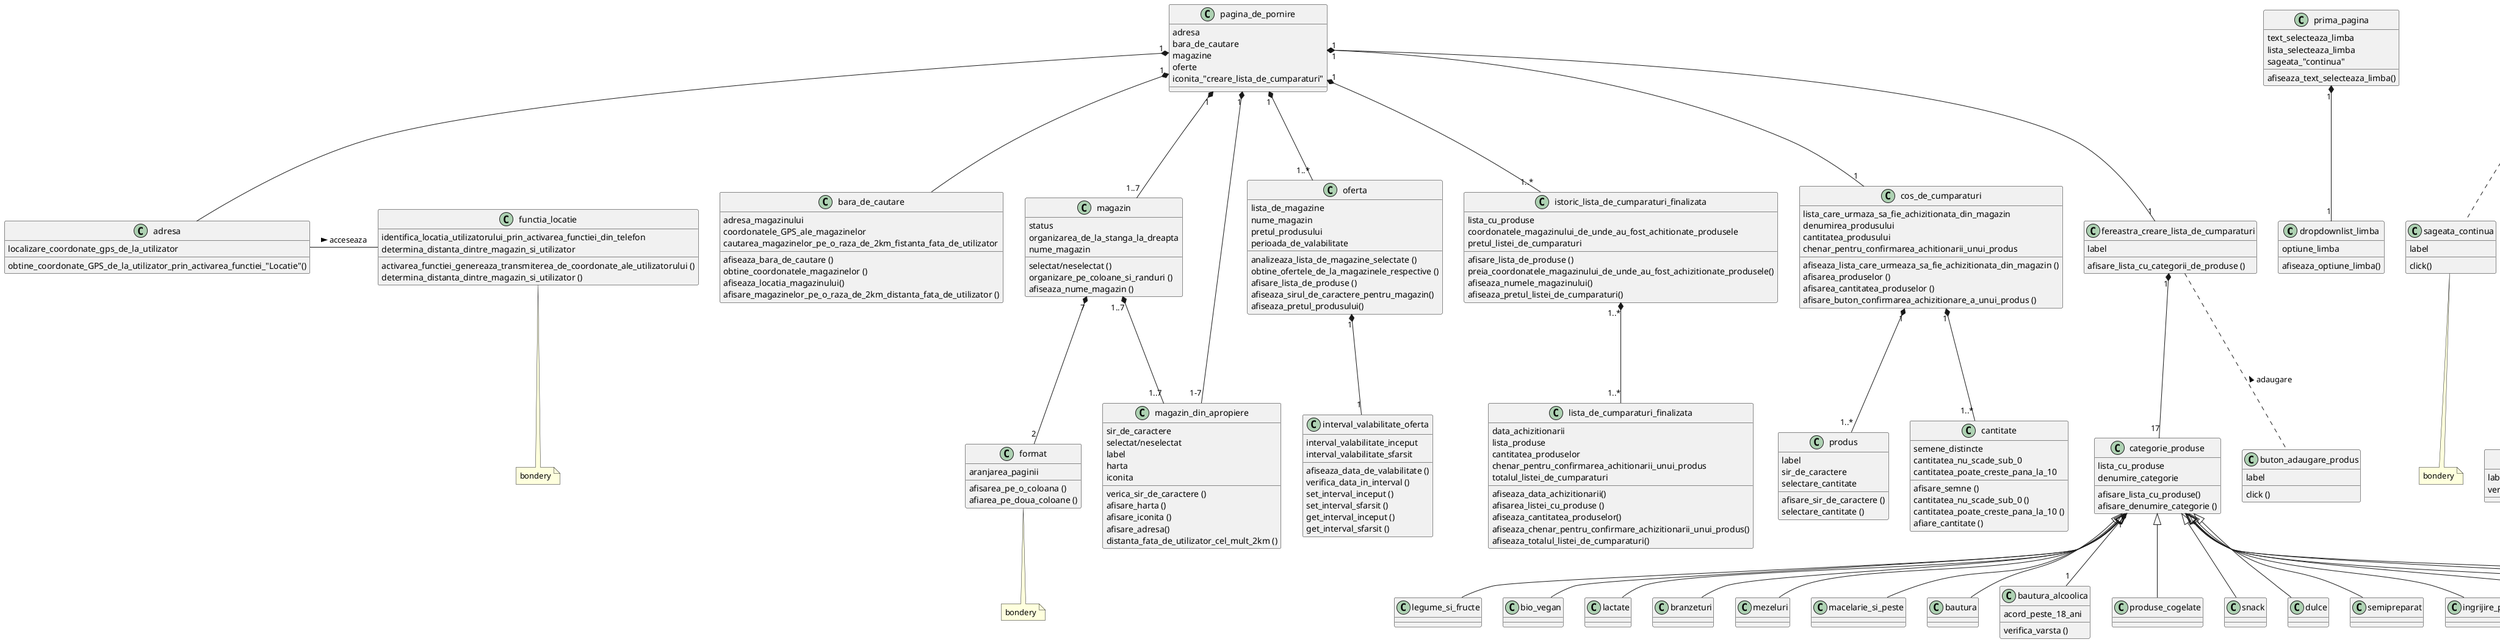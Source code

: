 @startuml

class dropdownlist_limba {
optiune_limba
afiseaza_optiune_limba()
}

class sageata_continua {
label
click()
}

note bottom : bondery

class prima_pagina {
text_selecteaza_limba
lista_selecteaza_limba
sageata_"continua"
afiseaza_text_selecteaza_limba()
}

prima_pagina "1" *-- "1" dropdownlist_limba
pagina_de_logare .. sageata_continua :< afiseaza

 class pagina_de_logare {
text_Bun_venit(...)
creare_cont
am_deja_cont
afisare_text_Bun_venit(...)
}

pagina_de_logare "1" *-- "1" text_am_deja_cont
pagina_de_logare "1" *-- "1" text_creare_cont

 class text_creare_cont {
buton_google
buton_facebook
chenar_nume
chenar_nume_utilizator
chenar_judet
chenar_localitate
chenar_e-mail
chenar_parola
chenar_confirmare parola
trei_butoane
afiseaza_buton_google()
afiseaza_buton_facebook()
afiseaza_chenar_confirmare_parola()
afiseaza_cele_trei_butone_de_bifat()
verifica_daca_toate_chenarele_sunt_completate ()
datele_introduse_sunt_aprobate_generand_conectarea ()

}
class nume_de_utilizator {
label
nume_de_utilizator_unic
afiseaza_nume_de_utilizator ()
verifica_nume_de_utilizator_daca_exsita_in_baza_de_date()
sugereaza_nume_de_utilizator_care_nu_a_mai_fost_folosit()

}

 text_creare_cont "1" *-- "1" nume_de_utilizator

class judet {
label
afiseaza_text_selecteza_judet()
afiseaza_dropdownlist_in_ordine_alfabetica_judet()
}

class localitate {
label
afiseaza_text_selecteaza_localitate()
afiseaza_dropdownlist_in_ordine_alfabetica_localitate()
}

class E_mail {
label
verifica_sir_de_caractere_[utilizator]@[domeniu]
}

class parola {
label
parola
litera mica
majuscula
simbol
cifra
minim_8_caractere
verica_sir_de_caractere()
verifica_minim_8_caractere()
}

text_creare_cont "1" *-- "1" judet
text_creare_cont "1" *-- "1" localitate
text_creare_cont "1" *-- "1" parola
text_creare_cont "1" *-- "1" E_mail

 class text_am_deja_cont{
label_e-mail
label_parola
verifica_adresa_de_e-mail()
verifica_parola()
verifica_cont_existent()

}

text_am_deja_cont "1" *-- "1" E_mail

class locatie {
chenar_cu_trei_optiuni
afiseaza_un_chenar_cu_cele_trei_optiuni()
}

  note bottom: bondery

class pagina_de_pornire {
adresa
bara_de_cautare
magazine
oferte
iconita_"creare_lista_de_cumparaturi"

}

class adresa{
localizare_coordonate_gps_de_la_utilizator
obtine_coordonate_GPS_de_la_utilizator_prin_activarea_functiei_"Locatie"()
}

class functia_locatie {
identifica_locatia_utilizatorului_prin_activarea_functiei_din_telefon
activarea_functiei_genereaza_transmiterea_de_coordonate_ale_utilizatorului ()
determina_distanta_dintre_magazin_si_utilizator
determina_distanta_dintre_magazin_si_utilizator ()

}

    note bottom: bondery

adresa - functia_locatie :> acceseaza

class bara_de_cautare {
adresa_magazinului
coordonatele_GPS_ale_magazinelor
afiseaza_bara_de_cautare ()
obtine_coordonatele_magazinelor ()
afiseaza_locatia_magazinului()
cautarea_magazinelor_pe_o_raza_de_2km_fistanta_fata_de_utilizator
afisare_magazinelor_pe_o_raza_de_2km_distanta_fata_de_utilizator ()

}

class magazin {
status
selectat/neselectat ()
organizarea_de_la_stanga_la_dreapta
organizare_pe_coloane_si_randuri ()
nume_magazin
afiseaza_nume_magazin ()
}

pagina_de_pornire "1" *-- "1..7" magazin

class oferta {
analizeaza_lista_de_magazine_selectate ()
obtine_ofertele_de_la_magazinele_respective ()
lista_de_magazine
afisare_lista_de_produse ()
nume_magazin
afiseaza_sirul_de_caractere_pentru_magazin()
pretul_produsului
afiseaza_pretul_produsului()
perioada_de_valabilitate
}

 oferta "1" *-- "1" interval_valabilitate_oferta

class interval_valabilitate_oferta {
interval_valabilitate_inceput
interval_valabilitate_sfarsit
afiseaza_data_de_valabilitate ()
verifica_data_in_interval ()
set_interval_inceput ()
set_interval_sfarsit ()
get_interval_inceput ()
get_interval_sfarsit ()
}

class magazin_din_apropiere {
sir_de_caractere
verica_sir_de_caractere ()
selectat/neselectat
label
harta
afisare_harta ()
iconita
afisare_iconita ()
afisare_adresa()
distanta_fata_de_utilizator_cel_mult_2km ()
}

magazin "1..7" *-- "1..7" magazin_din_apropiere

class format {
aranjarea_paginii
afisarea_pe_o_coloana ()
afiarea_pe_doua_coloane ()
}

note bottom: bondery

magazin "7" *-- "2" format

class istoric_lista_de_cumparaturi_finalizata {
lista_cu_produse
afisare_lista_de_produse ()
coordonatele_magazinului_de_unde_au_fost_achitionate_produsele
preia_coordonatele_magazinului_de_unde_au_fost_achizitionate_produsele()
afiseaza_numele_magazinului()
pretul_listei_de_cumparaturi
afiseaza_pretul_listei_de_cumparaturi()

}

class lista_de_cumparaturi_finalizata {
data_achizitionarii
afiseaza_data_achizitionarii()
lista_produse
afisarea_listei_cu_produse ()
cantitatea_produselor
afiseaza_cantitatea_produselor()
chenar_pentru_confirmarea_achitionarii_unui_produs
afiseaza_chenar_pentru_confirmare_achizitionarii_unui_produs()
totalul_listei_de_cumparaturi
afiseaza_totalul_listei_de_cumparaturi()

}

istoric_lista_de_cumparaturi_finalizata "1..*" *-- "1..*" lista_de_cumparaturi_finalizata

class cos_de_cumparaturi {
lista_care_urmaza_sa_fie_achizitionata_din_magazin
afiseaza_lista_care_urmeaza_sa_fie_achizitionata_din_magazin ()
denumirea_produsului
afisarea_produselor ()
cantitatea_produsului
afisarea_cantitatea_produselor ()
chenar_pentru_confirmarea_achitionarii_unui_produs
afisare_buton_confirmarea_achizitionare_a_unui_produs ()
}

class categorie_produse {
lista_cu_produse
afisare_lista_cu_produse()
denumire_categorie
afisare_denumire_categorie ()
}

pagina_de_pornire "1" *-- adresa
pagina_de_pornire "1" *-- bara_de_cautare
pagina_de_pornire "1" *-- "1-7" magazin_din_apropiere
pagina_de_pornire "1" *-- "1..*" oferta
pagina_de_pornire "1" *-- "1..*"istoric_lista_de_cumparaturi_finalizata
pagina_de_pornire "1" *--  "1" cos_de_cumparaturi
pagina_de_pornire "1" *-- "1" fereastra_creare_lista_de_cumparaturi
fereastra_creare_lista_de_cumparaturi "1" *--  "17" categorie_produse


class fereastra_creare_lista_de_cumparaturi {
label
afisare_lista_cu_categorii_de_produse ()
}


class patiserie {
}

categorie_produse  <|-- patiserie

class legume_si_fructe {
}

categorie_produse <|--  legume_si_fructe

class bio_vegan {
}

categorie_produse <|-- bio_vegan

class lactate {
}

categorie_produse <|-- lactate

class branzeturi {
}

categorie_produse <|--  branzeturi

class mezeluri {
}

categorie_produse <|--  mezeluri

class macelarie_si_peste {
}

categorie_produse <|--  macelarie_si_peste

class bautura {
}

categorie_produse <|--  bautura

class bautura_alcoolica {
acord_peste_18_ani
verifica_varsta ()
}

categorie_produse "1" *-- "1" bautura_alcoolica

class produse_cogelate {
}

categorie_produse <|--  produse_cogelate

class snack {
}

categorie_produse <|-- snack

class dulce {
}

categorie_produse <|-- dulce

class semipreparat {
}

categorie_produse <|-- semipreparat

class ingrijire_personala {
}

categorie_produse  <|-- ingrijire_personala

class produs_nonalimentare {
}

categorie_produse  <|-- produs_nonalimentare

class produs_pentru_animal {
}

categorie_produse <|-- produs_pentru_animal

class produs_pentru_bebe {
}

categorie_produse <|--  produs_pentru_bebe


class produs {
 label
 sir_de_caractere
 afisare_sir_de_caractere ()
 selectare_cantitate
 selectare_cantitate ()



 }

cos_de_cumparaturi "1" *-- "1..*" produs

class cantitate {
semene_distincte
afisare_semne ()
cantitatea_nu_scade_sub_0
cantitatea_nu_scade_sub_0 ()
cantitatea_poate_creste_pana_la_10
cantitatea_poate_creste_pana_la_10 ()
afiare_cantitate ()
}

cos_de_cumparaturi "1" *-- "1..*" cantitate

class buton_adaugare_produs {
label
click ()
}

fereastra_creare_lista_de_cumparaturi.. buton_adaugare_produs :< adaugare



@enduml
